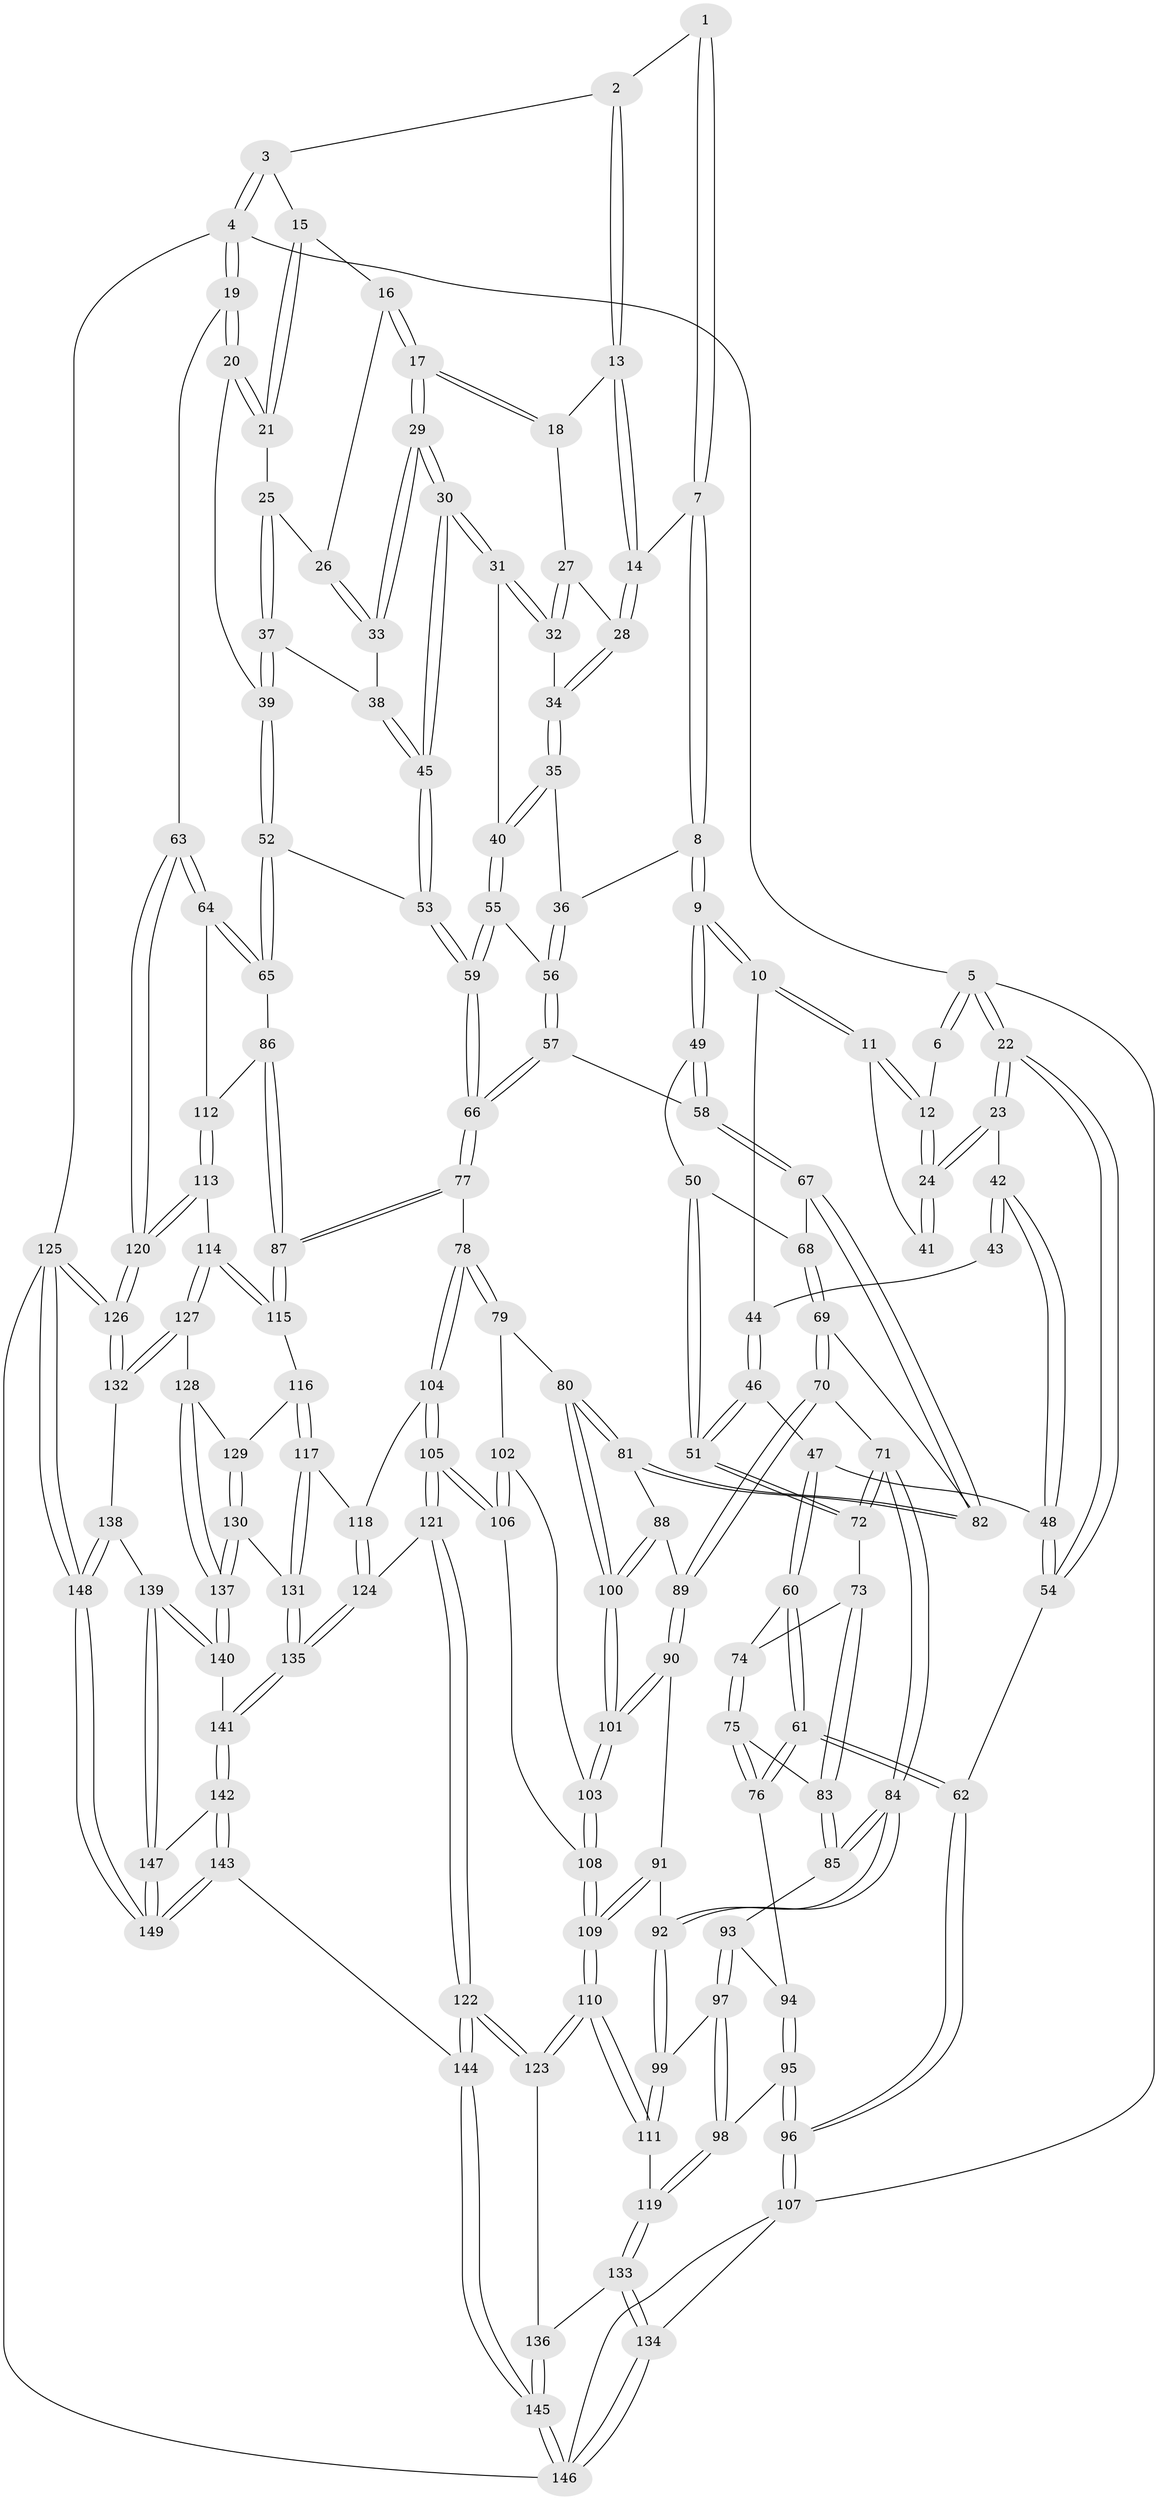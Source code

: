 // coarse degree distribution, {3: 0.10989010989010989, 4: 0.4065934065934066, 5: 0.3956043956043956, 8: 0.01098901098901099, 6: 0.07692307692307693}
// Generated by graph-tools (version 1.1) at 2025/24/03/03/25 07:24:33]
// undirected, 149 vertices, 369 edges
graph export_dot {
graph [start="1"]
  node [color=gray90,style=filled];
  1 [pos="+0.4624306584642994+0"];
  2 [pos="+0.6136683620606439+0"];
  3 [pos="+0.8824445477737868+0"];
  4 [pos="+1+0"];
  5 [pos="+0+0"];
  6 [pos="+0.2554646362051495+0"];
  7 [pos="+0.4402145305965567+0.058705283861998636"];
  8 [pos="+0.3954547516472952+0.14153756166681303"];
  9 [pos="+0.3712698271020047+0.1541222626908695"];
  10 [pos="+0.30634514958782+0.1000956697932196"];
  11 [pos="+0.2970674826183211+0.08398934506245831"];
  12 [pos="+0.23576673987952526+0"];
  13 [pos="+0.6305767844023608+0"];
  14 [pos="+0.5059681615538192+0.08323540809140087"];
  15 [pos="+0.8788866268446495+0"];
  16 [pos="+0.8723637607703808+0"];
  17 [pos="+0.7393618584657562+0.10129267899523774"];
  18 [pos="+0.6339698237326576+0"];
  19 [pos="+1+0.16333768464270054"];
  20 [pos="+1+0.15203190710301742"];
  21 [pos="+1+0.09648936887105307"];
  22 [pos="+0+0"];
  23 [pos="+0.12063110156442686+0.08233425341519247"];
  24 [pos="+0.12260478417365421+0.07938590332879226"];
  25 [pos="+0.8955743720194611+0.08776268147768573"];
  26 [pos="+0.8754770445290372+0.057713993674896935"];
  27 [pos="+0.62146888260841+0.012829134441124244"];
  28 [pos="+0.5335103389413121+0.10501307305012993"];
  29 [pos="+0.7488736668821652+0.13325066156193202"];
  30 [pos="+0.7322596951008745+0.19538847682993615"];
  31 [pos="+0.6252584980902798+0.1795474586802837"];
  32 [pos="+0.6203346234725012+0.10815760463200888"];
  33 [pos="+0.8096702653431082+0.10874759378707467"];
  34 [pos="+0.53352974941934+0.10513462276116148"];
  35 [pos="+0.535187740944772+0.13531240150739782"];
  36 [pos="+0.44987758400487887+0.16043708356284134"];
  37 [pos="+0.8992929389719978+0.14475272991142318"];
  38 [pos="+0.8510919290964779+0.14780529214124255"];
  39 [pos="+0.9241601867951588+0.19957462772654908"];
  40 [pos="+0.5981830919806088+0.1924868337099262"];
  41 [pos="+0.24239827238217465+0.09576470943838301"];
  42 [pos="+0.1102296844359411+0.11104250737761637"];
  43 [pos="+0.2002629285193732+0.13015938347416128"];
  44 [pos="+0.23354719242294156+0.15000585538065203"];
  45 [pos="+0.7606410588332423+0.24070699848865482"];
  46 [pos="+0.22162795767016913+0.2510757832200937"];
  47 [pos="+0.1435901888978215+0.21757278323791987"];
  48 [pos="+0.0931646382038425+0.13526559803141094"];
  49 [pos="+0.36349402553375443+0.18011770358129287"];
  50 [pos="+0.3155628185982854+0.24380463603472263"];
  51 [pos="+0.24345178977436213+0.26980027326038425"];
  52 [pos="+0.8668606295820929+0.2844579596565872"];
  53 [pos="+0.7705617798477374+0.26147329286239296"];
  54 [pos="+0+0.18790079077751473"];
  55 [pos="+0.577696685657798+0.2220222586061223"];
  56 [pos="+0.5271585546818808+0.24427613863951905"];
  57 [pos="+0.4885924975597399+0.3009906285568008"];
  58 [pos="+0.4819479818356736+0.3022980725210008"];
  59 [pos="+0.6648276996779972+0.39973999902883683"];
  60 [pos="+0.0862790839395457+0.29812319956894046"];
  61 [pos="+0+0.34318243052981556"];
  62 [pos="+0+0.3375115377566604"];
  63 [pos="+1+0.45947592157595557"];
  64 [pos="+1+0.43816907104649827"];
  65 [pos="+0.9102175729489775+0.3455181513071332"];
  66 [pos="+0.6443491756365809+0.45739725494895594"];
  67 [pos="+0.4323219882676394+0.34098779567564086"];
  68 [pos="+0.3297985948861562+0.2625766854790918"];
  69 [pos="+0.3519984630994689+0.3917818970991216"];
  70 [pos="+0.3512951277777809+0.39234164018797985"];
  71 [pos="+0.27023137482229526+0.360017716048713"];
  72 [pos="+0.23846350654659496+0.29346720876484106"];
  73 [pos="+0.19616538315424287+0.3319966743201376"];
  74 [pos="+0.1028335796261781+0.3162133346413868"];
  75 [pos="+0.12021706468441751+0.39102210407027826"];
  76 [pos="+0.03518062830374802+0.41431978298090866"];
  77 [pos="+0.6443406344201685+0.4611793359064319"];
  78 [pos="+0.6158150104952971+0.48176879927369454"];
  79 [pos="+0.5069206848590828+0.4877585604361646"];
  80 [pos="+0.5064428182709153+0.4876959771618018"];
  81 [pos="+0.47373819622903857+0.4650895964682278"];
  82 [pos="+0.421444402328424+0.3683466519618575"];
  83 [pos="+0.15960054477804547+0.40261016910326825"];
  84 [pos="+0.2282411329467071+0.4897544237534376"];
  85 [pos="+0.18393072876051247+0.4552937374596374"];
  86 [pos="+0.7623387825051152+0.506941647187786"];
  87 [pos="+0.7286204883189776+0.5050352893841331"];
  88 [pos="+0.38827447622348626+0.47131771628861613"];
  89 [pos="+0.33545475707811256+0.46686516339553313"];
  90 [pos="+0.3023752444556402+0.49864339172869754"];
  91 [pos="+0.2515722428672853+0.5109804109616036"];
  92 [pos="+0.24015876639633554+0.5100578270520402"];
  93 [pos="+0.08774378915076333+0.4826206294568328"];
  94 [pos="+0.08013417932287112+0.47881962644923226"];
  95 [pos="+0+0.6288480783760187"];
  96 [pos="+0+0.6277572817935967"];
  97 [pos="+0.10742528306585994+0.5584328374241354"];
  98 [pos="+0+0.6380378590152437"];
  99 [pos="+0.20266982211203197+0.5618948869264471"];
  100 [pos="+0.40716217746829975+0.5664341246132514"];
  101 [pos="+0.3989632944850625+0.5744933943354711"];
  102 [pos="+0.4808112212541877+0.5922570301076664"];
  103 [pos="+0.39879137456600555+0.5799477211210967"];
  104 [pos="+0.5949158378037784+0.5721062018404206"];
  105 [pos="+0.5082096268559383+0.6522325016524313"];
  106 [pos="+0.48066599809736676+0.6242363225130448"];
  107 [pos="+0+0.8929323426448861"];
  108 [pos="+0.3960322368704168+0.6059850864896279"];
  109 [pos="+0.35604926265335457+0.6793006695748104"];
  110 [pos="+0.34917296319112257+0.7234559034737185"];
  111 [pos="+0.19857953606365514+0.6532205942848003"];
  112 [pos="+0.7962465783742391+0.5255337801976799"];
  113 [pos="+0.9132802260565097+0.6681442315813664"];
  114 [pos="+0.9087494010085198+0.6740670307838807"];
  115 [pos="+0.727627034988444+0.6961456795535618"];
  116 [pos="+0.7246201122155002+0.699710049164467"];
  117 [pos="+0.6909591448450019+0.7217761593146027"];
  118 [pos="+0.6163698056849656+0.6444869675522104"];
  119 [pos="+0.12014324560595793+0.7132863828477919"];
  120 [pos="+1+0.5806262898512894"];
  121 [pos="+0.4870527166612857+0.7693300014292678"];
  122 [pos="+0.4120402981598448+0.8005626334462622"];
  123 [pos="+0.36995838538478665+0.7746041700238716"];
  124 [pos="+0.5060996541707204+0.7706324477588974"];
  125 [pos="+1+1"];
  126 [pos="+1+0.8085193465676345"];
  127 [pos="+0.9084132501440428+0.6755942820938243"];
  128 [pos="+0.8670862466386478+0.7759343215785346"];
  129 [pos="+0.7826209615898416+0.7606569402769987"];
  130 [pos="+0.7686860894540446+0.8146452177104572"];
  131 [pos="+0.6513776376344732+0.8024204791640969"];
  132 [pos="+0.9798333391187023+0.8379121265595868"];
  133 [pos="+0.13622689372046987+0.8114369117244012"];
  134 [pos="+0.09323055201883129+0.8623857980425308"];
  135 [pos="+0.6438905596630614+0.8098523706460463"];
  136 [pos="+0.24154537027734566+0.8264657870636613"];
  137 [pos="+0.8574807621925229+0.8618247354358216"];
  138 [pos="+0.8789106076654012+0.8910425652827861"];
  139 [pos="+0.8665870467943376+0.8868374603624098"];
  140 [pos="+0.8584522287333722+0.8653019522924875"];
  141 [pos="+0.6511414968087555+0.8552908723041839"];
  142 [pos="+0.6564299306885675+0.9302488639735965"];
  143 [pos="+0.5705325755036766+1"];
  144 [pos="+0.4403206733598439+1"];
  145 [pos="+0.24817413409179245+1"];
  146 [pos="+0.23121762444414956+1"];
  147 [pos="+0.8444402671038785+0.9065278160445541"];
  148 [pos="+1+1"];
  149 [pos="+0.7273934964336178+1"];
  1 -- 2;
  1 -- 7;
  1 -- 7;
  2 -- 3;
  2 -- 13;
  2 -- 13;
  3 -- 4;
  3 -- 4;
  3 -- 15;
  4 -- 5;
  4 -- 19;
  4 -- 19;
  4 -- 125;
  5 -- 6;
  5 -- 6;
  5 -- 22;
  5 -- 22;
  5 -- 107;
  6 -- 12;
  7 -- 8;
  7 -- 8;
  7 -- 14;
  8 -- 9;
  8 -- 9;
  8 -- 36;
  9 -- 10;
  9 -- 10;
  9 -- 49;
  9 -- 49;
  10 -- 11;
  10 -- 11;
  10 -- 44;
  11 -- 12;
  11 -- 12;
  11 -- 41;
  12 -- 24;
  12 -- 24;
  13 -- 14;
  13 -- 14;
  13 -- 18;
  14 -- 28;
  14 -- 28;
  15 -- 16;
  15 -- 21;
  15 -- 21;
  16 -- 17;
  16 -- 17;
  16 -- 26;
  17 -- 18;
  17 -- 18;
  17 -- 29;
  17 -- 29;
  18 -- 27;
  19 -- 20;
  19 -- 20;
  19 -- 63;
  20 -- 21;
  20 -- 21;
  20 -- 39;
  21 -- 25;
  22 -- 23;
  22 -- 23;
  22 -- 54;
  22 -- 54;
  23 -- 24;
  23 -- 24;
  23 -- 42;
  24 -- 41;
  24 -- 41;
  25 -- 26;
  25 -- 37;
  25 -- 37;
  26 -- 33;
  26 -- 33;
  27 -- 28;
  27 -- 32;
  27 -- 32;
  28 -- 34;
  28 -- 34;
  29 -- 30;
  29 -- 30;
  29 -- 33;
  29 -- 33;
  30 -- 31;
  30 -- 31;
  30 -- 45;
  30 -- 45;
  31 -- 32;
  31 -- 32;
  31 -- 40;
  32 -- 34;
  33 -- 38;
  34 -- 35;
  34 -- 35;
  35 -- 36;
  35 -- 40;
  35 -- 40;
  36 -- 56;
  36 -- 56;
  37 -- 38;
  37 -- 39;
  37 -- 39;
  38 -- 45;
  38 -- 45;
  39 -- 52;
  39 -- 52;
  40 -- 55;
  40 -- 55;
  42 -- 43;
  42 -- 43;
  42 -- 48;
  42 -- 48;
  43 -- 44;
  44 -- 46;
  44 -- 46;
  45 -- 53;
  45 -- 53;
  46 -- 47;
  46 -- 51;
  46 -- 51;
  47 -- 48;
  47 -- 60;
  47 -- 60;
  48 -- 54;
  48 -- 54;
  49 -- 50;
  49 -- 58;
  49 -- 58;
  50 -- 51;
  50 -- 51;
  50 -- 68;
  51 -- 72;
  51 -- 72;
  52 -- 53;
  52 -- 65;
  52 -- 65;
  53 -- 59;
  53 -- 59;
  54 -- 62;
  55 -- 56;
  55 -- 59;
  55 -- 59;
  56 -- 57;
  56 -- 57;
  57 -- 58;
  57 -- 66;
  57 -- 66;
  58 -- 67;
  58 -- 67;
  59 -- 66;
  59 -- 66;
  60 -- 61;
  60 -- 61;
  60 -- 74;
  61 -- 62;
  61 -- 62;
  61 -- 76;
  61 -- 76;
  62 -- 96;
  62 -- 96;
  63 -- 64;
  63 -- 64;
  63 -- 120;
  63 -- 120;
  64 -- 65;
  64 -- 65;
  64 -- 112;
  65 -- 86;
  66 -- 77;
  66 -- 77;
  67 -- 68;
  67 -- 82;
  67 -- 82;
  68 -- 69;
  68 -- 69;
  69 -- 70;
  69 -- 70;
  69 -- 82;
  70 -- 71;
  70 -- 89;
  70 -- 89;
  71 -- 72;
  71 -- 72;
  71 -- 84;
  71 -- 84;
  72 -- 73;
  73 -- 74;
  73 -- 83;
  73 -- 83;
  74 -- 75;
  74 -- 75;
  75 -- 76;
  75 -- 76;
  75 -- 83;
  76 -- 94;
  77 -- 78;
  77 -- 87;
  77 -- 87;
  78 -- 79;
  78 -- 79;
  78 -- 104;
  78 -- 104;
  79 -- 80;
  79 -- 102;
  80 -- 81;
  80 -- 81;
  80 -- 100;
  80 -- 100;
  81 -- 82;
  81 -- 82;
  81 -- 88;
  83 -- 85;
  83 -- 85;
  84 -- 85;
  84 -- 85;
  84 -- 92;
  84 -- 92;
  85 -- 93;
  86 -- 87;
  86 -- 87;
  86 -- 112;
  87 -- 115;
  87 -- 115;
  88 -- 89;
  88 -- 100;
  88 -- 100;
  89 -- 90;
  89 -- 90;
  90 -- 91;
  90 -- 101;
  90 -- 101;
  91 -- 92;
  91 -- 109;
  91 -- 109;
  92 -- 99;
  92 -- 99;
  93 -- 94;
  93 -- 97;
  93 -- 97;
  94 -- 95;
  94 -- 95;
  95 -- 96;
  95 -- 96;
  95 -- 98;
  96 -- 107;
  96 -- 107;
  97 -- 98;
  97 -- 98;
  97 -- 99;
  98 -- 119;
  98 -- 119;
  99 -- 111;
  99 -- 111;
  100 -- 101;
  100 -- 101;
  101 -- 103;
  101 -- 103;
  102 -- 103;
  102 -- 106;
  102 -- 106;
  103 -- 108;
  103 -- 108;
  104 -- 105;
  104 -- 105;
  104 -- 118;
  105 -- 106;
  105 -- 106;
  105 -- 121;
  105 -- 121;
  106 -- 108;
  107 -- 134;
  107 -- 146;
  108 -- 109;
  108 -- 109;
  109 -- 110;
  109 -- 110;
  110 -- 111;
  110 -- 111;
  110 -- 123;
  110 -- 123;
  111 -- 119;
  112 -- 113;
  112 -- 113;
  113 -- 114;
  113 -- 120;
  113 -- 120;
  114 -- 115;
  114 -- 115;
  114 -- 127;
  114 -- 127;
  115 -- 116;
  116 -- 117;
  116 -- 117;
  116 -- 129;
  117 -- 118;
  117 -- 131;
  117 -- 131;
  118 -- 124;
  118 -- 124;
  119 -- 133;
  119 -- 133;
  120 -- 126;
  120 -- 126;
  121 -- 122;
  121 -- 122;
  121 -- 124;
  122 -- 123;
  122 -- 123;
  122 -- 144;
  122 -- 144;
  123 -- 136;
  124 -- 135;
  124 -- 135;
  125 -- 126;
  125 -- 126;
  125 -- 148;
  125 -- 148;
  125 -- 146;
  126 -- 132;
  126 -- 132;
  127 -- 128;
  127 -- 132;
  127 -- 132;
  128 -- 129;
  128 -- 137;
  128 -- 137;
  129 -- 130;
  129 -- 130;
  130 -- 131;
  130 -- 137;
  130 -- 137;
  131 -- 135;
  131 -- 135;
  132 -- 138;
  133 -- 134;
  133 -- 134;
  133 -- 136;
  134 -- 146;
  134 -- 146;
  135 -- 141;
  135 -- 141;
  136 -- 145;
  136 -- 145;
  137 -- 140;
  137 -- 140;
  138 -- 139;
  138 -- 148;
  138 -- 148;
  139 -- 140;
  139 -- 140;
  139 -- 147;
  139 -- 147;
  140 -- 141;
  141 -- 142;
  141 -- 142;
  142 -- 143;
  142 -- 143;
  142 -- 147;
  143 -- 144;
  143 -- 149;
  143 -- 149;
  144 -- 145;
  144 -- 145;
  145 -- 146;
  145 -- 146;
  147 -- 149;
  147 -- 149;
  148 -- 149;
  148 -- 149;
}
